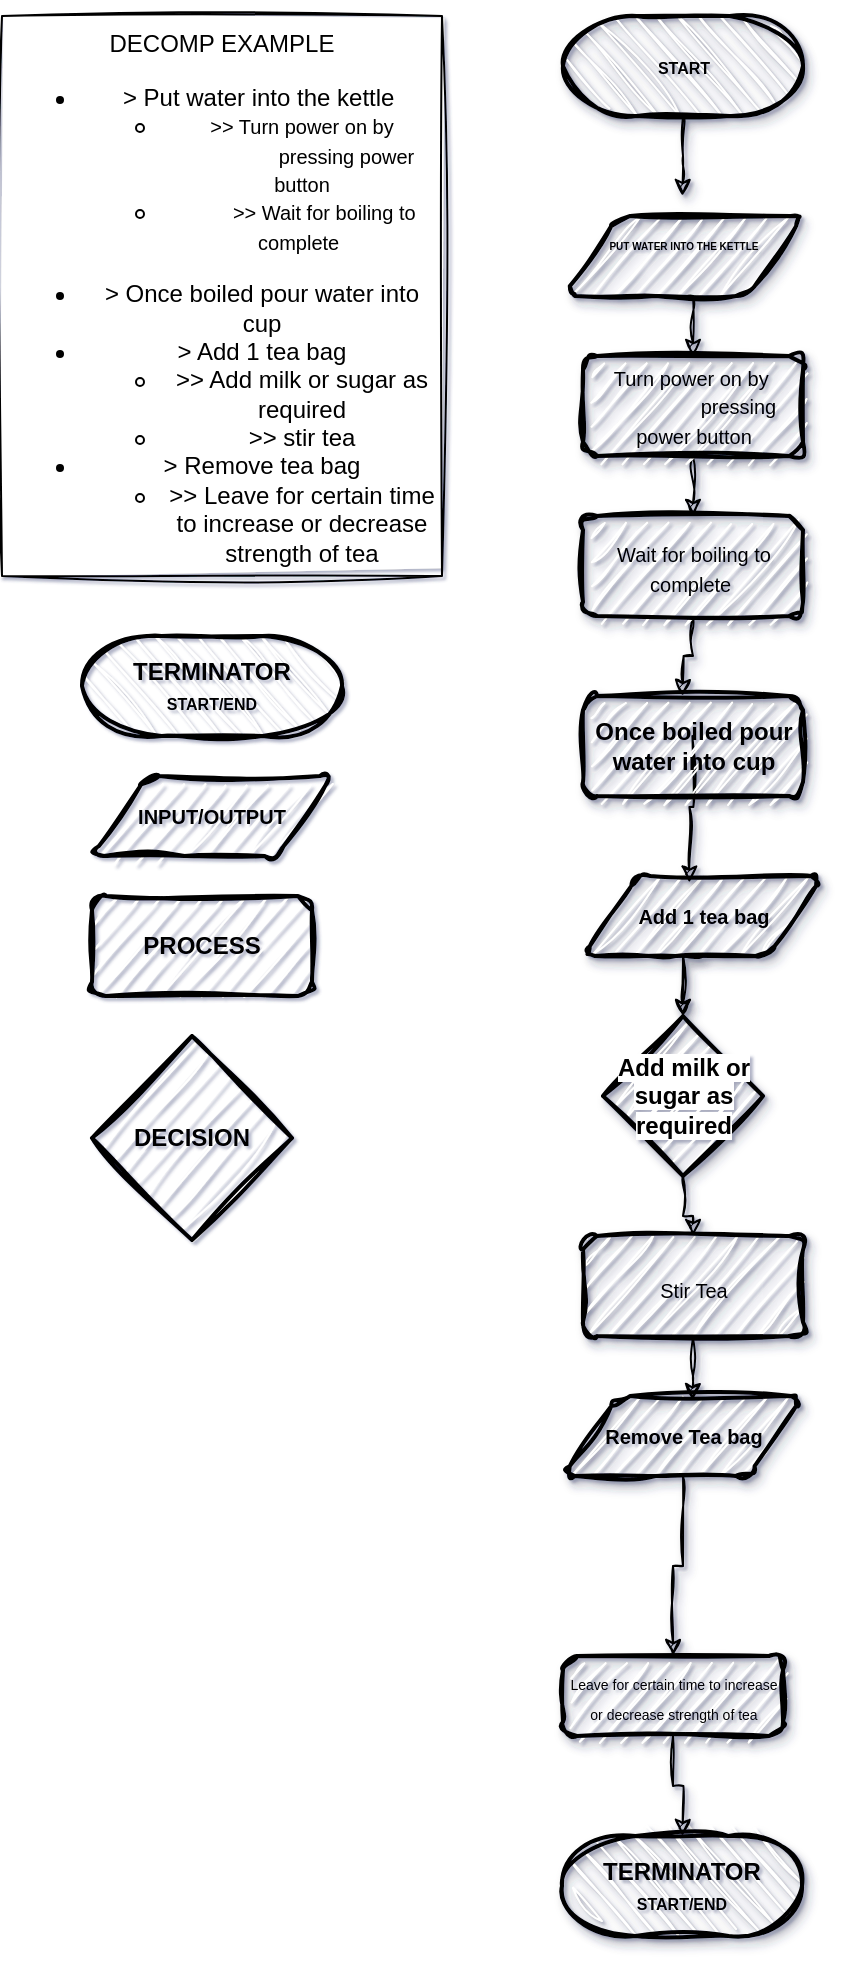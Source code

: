 <mxfile version="26.2.14">
  <diagram name="Page-1" id="hdfUu6miAbO8KPyTUcIj">
    <mxGraphModel dx="542" dy="1003" grid="1" gridSize="10" guides="1" tooltips="1" connect="1" arrows="1" fold="1" page="1" pageScale="1" pageWidth="827" pageHeight="1169" background="#ffffff" math="0" shadow="1" adaptiveColors="auto">
      <root>
        <mxCell id="0" />
        <mxCell id="1" parent="0" />
        <mxCell id="lo5BohARaPk3vTkeO70g-3" value="&lt;b&gt;&lt;font style=&quot;color: light-dark(rgb(0, 0, 0), rgb(1, 1, 1));&quot;&gt;TERMINATOR&lt;/font&gt;&lt;/b&gt;&lt;div&gt;&lt;b&gt;&lt;font style=&quot;color: light-dark(rgb(0, 0, 0), rgb(1, 1, 1)); font-size: 8px;&quot;&gt;START/END&lt;/font&gt;&lt;/b&gt;&lt;/div&gt;" style="strokeWidth=2;html=1;shape=mxgraph.flowchart.terminator;whiteSpace=wrap;direction=east;flipH=0;flipV=1;fillColor=light-dark(#FFFFFF,#FFB570);sketch=1;curveFitting=1;jiggle=2;" vertex="1" parent="1">
          <mxGeometry x="160" y="350" width="130" height="50" as="geometry" />
        </mxCell>
        <mxCell id="lo5BohARaPk3vTkeO70g-5" value="DECISION" style="strokeWidth=2;html=1;shape=mxgraph.flowchart.decision;whiteSpace=wrap;fillColor=light-dark(#FFFFFF,#3333FF);fontStyle=1;sketch=1;curveFitting=1;jiggle=2;" vertex="1" parent="1">
          <mxGeometry x="165" y="550" width="100" height="102" as="geometry" />
        </mxCell>
        <mxCell id="lo5BohARaPk3vTkeO70g-6" value="&lt;font style=&quot;color: light-dark(rgb(0, 0, 0), rgb(0, 0, 0));&quot;&gt;&lt;b&gt;PROCESS&lt;/b&gt;&lt;/font&gt;" style="rounded=1;whiteSpace=wrap;html=1;absoluteArcSize=1;arcSize=14;strokeWidth=2;fillColor=light-dark(#FFFFFF,#66CC00);sketch=1;curveFitting=1;jiggle=2;" vertex="1" parent="1">
          <mxGeometry x="165" y="480" width="110" height="50" as="geometry" />
        </mxCell>
        <mxCell id="lo5BohARaPk3vTkeO70g-11" value="&lt;div&gt;&lt;br&gt;&lt;/div&gt;&lt;div&gt;DECOMP EXAMPLE&lt;/div&gt;&lt;ul&gt;&lt;li&gt;&amp;gt; Put water into the kettle&amp;nbsp;&lt;/li&gt;&lt;ul&gt;&lt;li&gt;&lt;font style=&quot;font-size: 10px;&quot;&gt;&amp;gt;&amp;gt; Turn power on by &lt;span style=&quot;background-color: transparent; color: light-dark(rgb(0, 0, 0), rgb(255, 255, 255)); white-space: pre;&quot;&gt;&#x9;&lt;/span&gt;&lt;span style=&quot;background-color: transparent; color: light-dark(rgb(0, 0, 0), rgb(255, 255, 255)); white-space: pre;&quot;&gt;&#x9;&lt;/span&gt;&lt;span style=&quot;background-color: transparent; color: light-dark(rgb(0, 0, 0), rgb(255, 255, 255));&quot;&gt;pressing power button&lt;/span&gt;&lt;/font&gt;&lt;/li&gt;&lt;li&gt;&lt;font style=&quot;background-color: transparent; color: light-dark(rgb(0, 0, 0), rgb(255, 255, 255)); font-size: 10px;&quot;&gt;&lt;span style=&quot;white-space: pre;&quot;&gt;&#x9;&lt;/span&gt;&amp;gt;&amp;gt; Wait for boiling to complete&lt;/font&gt;&lt;span style=&quot;background-color: transparent; color: light-dark(rgb(0, 0, 0), rgb(255, 255, 255));&quot;&gt;&amp;nbsp;&lt;/span&gt;&lt;/li&gt;&lt;/ul&gt;&lt;/ul&gt;&lt;ul&gt;&lt;li&gt;&amp;gt; Once boiled pour water into cup&lt;/li&gt;&lt;li&gt;&amp;gt; Add 1 tea bag&lt;/li&gt;&lt;ul&gt;&lt;li&gt;&amp;gt;&amp;gt; Add milk or sugar as required&lt;/li&gt;&lt;li&gt;&amp;gt;&amp;gt; stir tea&lt;/li&gt;&lt;/ul&gt;&lt;li&gt;&lt;span style=&quot;background-color: transparent; color: light-dark(rgb(0, 0, 0), rgb(255, 255, 255));&quot;&gt;&amp;gt; Remove tea bag&lt;/span&gt;&lt;/li&gt;&lt;ul&gt;&lt;li&gt;&amp;gt;&amp;gt; Leave for certain time to increase or decrease strength of tea&lt;/li&gt;&lt;/ul&gt;&lt;/ul&gt;" style="rounded=0;whiteSpace=wrap;html=1;sketch=1;curveFitting=1;jiggle=2;" vertex="1" parent="1">
          <mxGeometry x="120" y="40" width="220" height="280" as="geometry" />
        </mxCell>
        <mxCell id="lo5BohARaPk3vTkeO70g-33" value="&lt;font style=&quot;font-size: 10px;&quot; color=&quot;#000000&quot;&gt;&lt;b style=&quot;&quot;&gt;INPUT/OUTPUT&lt;/b&gt;&lt;/font&gt;" style="shape=parallelogram;html=1;strokeWidth=2;perimeter=parallelogramPerimeter;whiteSpace=wrap;rounded=1;arcSize=12;size=0.23;fillColor=light-dark(#FFFFFF,#3399FF);sketch=1;curveFitting=1;jiggle=2;" vertex="1" parent="1">
          <mxGeometry x="165" y="420" width="120" height="40" as="geometry" />
        </mxCell>
        <mxCell id="lo5BohARaPk3vTkeO70g-41" value="" style="group;shadow=1;sketch=1;curveFitting=1;jiggle=2;fillColor=none;" vertex="1" connectable="0" parent="1">
          <mxGeometry x="400" y="40" width="130.5" height="960" as="geometry" />
        </mxCell>
        <mxCell id="lo5BohARaPk3vTkeO70g-12" value="&lt;div&gt;&lt;b&gt;&lt;font style=&quot;color: light-dark(rgb(0, 0, 0), rgb(1, 1, 1)); font-size: 8px;&quot;&gt;START&lt;/font&gt;&lt;/b&gt;&lt;/div&gt;" style="strokeWidth=2;html=1;shape=mxgraph.flowchart.terminator;whiteSpace=wrap;direction=east;flipH=0;flipV=1;fillColor=light-dark(#FFFFFF,#FFB570);shadow=1;sketch=1;curveFitting=1;jiggle=2;" vertex="1" parent="lo5BohARaPk3vTkeO70g-41">
          <mxGeometry x="0.5" width="120" height="50" as="geometry" />
        </mxCell>
        <mxCell id="lo5BohARaPk3vTkeO70g-15" value="&lt;font style=&quot;font-size: 5px;&quot;&gt;&lt;b style=&quot;&quot;&gt;PUT WATER INTO THE KETTLE&lt;/b&gt;&lt;/font&gt;&lt;div&gt;&lt;font style=&quot;font-size: 10px; color: light-dark(rgb(0, 0, 0), rgb(0, 0, 0));&quot;&gt;&lt;b&gt;&lt;br&gt;&lt;/b&gt;&lt;/font&gt;&lt;/div&gt;" style="shape=parallelogram;html=1;strokeWidth=2;perimeter=parallelogramPerimeter;whiteSpace=wrap;rounded=1;arcSize=12;size=0.23;fillColor=light-dark(#FFFFFF,#3399FF);shadow=1;sketch=1;curveFitting=1;jiggle=2;" vertex="1" parent="lo5BohARaPk3vTkeO70g-41">
          <mxGeometry x="0.5" y="100" width="120" height="40" as="geometry" />
        </mxCell>
        <mxCell id="lo5BohARaPk3vTkeO70g-34" value="&lt;font style=&quot;font-size: 10px;&quot; color=&quot;#000000&quot;&gt;&lt;b style=&quot;&quot;&gt;Remove Tea bag&lt;/b&gt;&lt;/font&gt;" style="shape=parallelogram;html=1;strokeWidth=2;perimeter=parallelogramPerimeter;whiteSpace=wrap;rounded=1;arcSize=12;size=0.23;fillColor=light-dark(#FFFFFF,#3399FF);shadow=1;sketch=1;curveFitting=1;jiggle=2;" vertex="1" parent="lo5BohARaPk3vTkeO70g-41">
          <mxGeometry x="0.5" y="690" width="120" height="40" as="geometry" />
        </mxCell>
        <mxCell id="lo5BohARaPk3vTkeO70g-39" value="&lt;b&gt;&lt;font style=&quot;color: light-dark(rgb(0, 0, 0), rgb(1, 1, 1));&quot;&gt;TERMINATOR&lt;/font&gt;&lt;/b&gt;&lt;div&gt;&lt;b&gt;&lt;font style=&quot;color: light-dark(rgb(0, 0, 0), rgb(1, 1, 1)); font-size: 8px;&quot;&gt;START/END&lt;/font&gt;&lt;/b&gt;&lt;/div&gt;" style="strokeWidth=2;html=1;shape=mxgraph.flowchart.terminator;whiteSpace=wrap;direction=east;flipH=0;flipV=1;fillColor=light-dark(#FFFFFF,#FFB570);shadow=1;sketch=1;curveFitting=1;jiggle=2;" vertex="1" parent="lo5BohARaPk3vTkeO70g-41">
          <mxGeometry y="910" width="120" height="50" as="geometry" />
        </mxCell>
        <mxCell id="lo5BohARaPk3vTkeO70g-40" value="" style="group;shadow=1;sketch=1;curveFitting=1;jiggle=2;" vertex="1" connectable="0" parent="lo5BohARaPk3vTkeO70g-41">
          <mxGeometry x="0.5" y="90" width="130" height="820" as="geometry" />
        </mxCell>
        <mxCell id="lo5BohARaPk3vTkeO70g-2" value="&lt;font color=&quot;#000000&quot;&gt;&lt;span style=&quot;font-size: 10px;&quot;&gt;&lt;b&gt;Add 1 tea bag&lt;/b&gt;&lt;/span&gt;&lt;/font&gt;" style="shape=parallelogram;html=1;strokeWidth=2;perimeter=parallelogramPerimeter;whiteSpace=wrap;rounded=1;arcSize=12;size=0.23;fillColor=light-dark(#FFFFFF,#3399FF);shadow=1;sketch=1;curveFitting=1;jiggle=2;" vertex="1" parent="lo5BohARaPk3vTkeO70g-40">
          <mxGeometry x="10" y="340" width="120" height="40" as="geometry" />
        </mxCell>
        <mxCell id="lo5BohARaPk3vTkeO70g-13" style="edgeStyle=orthogonalEdgeStyle;rounded=0;orthogonalLoop=1;jettySize=auto;html=1;exitX=0.5;exitY=0;exitDx=0;exitDy=0;exitPerimeter=0;shadow=1;sketch=1;curveFitting=1;jiggle=2;" edge="1" parent="lo5BohARaPk3vTkeO70g-40" source="lo5BohARaPk3vTkeO70g-12">
          <mxGeometry relative="1" as="geometry">
            <mxPoint x="59.75" as="targetPoint" />
          </mxGeometry>
        </mxCell>
        <mxCell id="lo5BohARaPk3vTkeO70g-19" style="edgeStyle=orthogonalEdgeStyle;rounded=0;orthogonalLoop=1;jettySize=auto;html=1;exitX=0.5;exitY=1;exitDx=0;exitDy=0;entryX=0.5;entryY=0;entryDx=0;entryDy=0;shadow=1;sketch=1;curveFitting=1;jiggle=2;" edge="1" parent="lo5BohARaPk3vTkeO70g-40" source="lo5BohARaPk3vTkeO70g-16" target="lo5BohARaPk3vTkeO70g-17">
          <mxGeometry relative="1" as="geometry" />
        </mxCell>
        <mxCell id="lo5BohARaPk3vTkeO70g-16" value="&lt;div&gt;&lt;span style=&quot;background-color: transparent; color: light-dark(rgb(0, 0, 0), rgb(255, 255, 255)); font-size: 10px;&quot;&gt;Turn power on by&amp;nbsp;&lt;/span&gt;&lt;span style=&quot;background-color: transparent; color: light-dark(rgb(0, 0, 0), rgb(255, 255, 255)); font-size: 10px; white-space: pre;&quot;&gt;&#x9;&lt;/span&gt;&lt;span style=&quot;background-color: transparent; color: light-dark(rgb(0, 0, 0), rgb(255, 255, 255)); font-size: 10px; white-space: pre;&quot;&gt;&#x9;&lt;/span&gt;&lt;span style=&quot;background-color: transparent; color: light-dark(rgb(0, 0, 0), rgb(255, 255, 255)); font-size: 10px;&quot;&gt;pressing power button&lt;/span&gt;&lt;/div&gt;" style="rounded=1;whiteSpace=wrap;html=1;absoluteArcSize=1;arcSize=14;strokeWidth=2;fillColor=light-dark(#FFFFFF,#66CC00);shadow=1;sketch=1;curveFitting=1;jiggle=2;" vertex="1" parent="lo5BohARaPk3vTkeO70g-40">
          <mxGeometry x="10" y="80" width="110" height="50" as="geometry" />
        </mxCell>
        <mxCell id="lo5BohARaPk3vTkeO70g-20" style="edgeStyle=orthogonalEdgeStyle;rounded=0;orthogonalLoop=1;jettySize=auto;html=1;exitX=0.5;exitY=1;exitDx=0;exitDy=0;shadow=1;sketch=1;curveFitting=1;jiggle=2;" edge="1" parent="lo5BohARaPk3vTkeO70g-40" source="lo5BohARaPk3vTkeO70g-17">
          <mxGeometry relative="1" as="geometry">
            <mxPoint x="59.75" y="250" as="targetPoint" />
          </mxGeometry>
        </mxCell>
        <mxCell id="lo5BohARaPk3vTkeO70g-17" value="&lt;div&gt;&lt;font style=&quot;background-color: transparent; color: light-dark(rgb(0, 0, 0), rgb(255, 255, 255)); font-size: 10px;&quot;&gt;&lt;br&gt;&lt;/font&gt;&lt;/div&gt;&lt;font style=&quot;background-color: transparent; color: light-dark(rgb(0, 0, 0), rgb(255, 255, 255)); font-size: 10px;&quot;&gt;Wait for boiling to complete&lt;/font&gt;&lt;span style=&quot;background-color: transparent; color: light-dark(rgb(0, 0, 0), rgb(255, 255, 255));&quot;&gt;&amp;nbsp;&lt;/span&gt;&lt;ul&gt;&lt;/ul&gt;" style="rounded=1;whiteSpace=wrap;html=1;absoluteArcSize=1;arcSize=14;strokeWidth=2;fillColor=light-dark(#FFFFFF,#66CC00);shadow=1;sketch=1;curveFitting=1;jiggle=2;" vertex="1" parent="lo5BohARaPk3vTkeO70g-40">
          <mxGeometry x="10" y="160" width="110" height="50" as="geometry" />
        </mxCell>
        <mxCell id="lo5BohARaPk3vTkeO70g-24" style="edgeStyle=orthogonalEdgeStyle;rounded=0;orthogonalLoop=1;jettySize=auto;html=1;exitX=0.5;exitY=1;exitDx=0;exitDy=0;entryX=0.443;entryY=0.083;entryDx=0;entryDy=0;entryPerimeter=0;shadow=1;sketch=1;curveFitting=1;jiggle=2;" edge="1" parent="lo5BohARaPk3vTkeO70g-40" target="lo5BohARaPk3vTkeO70g-2">
          <mxGeometry relative="1" as="geometry">
            <mxPoint x="64.69" y="270" as="sourcePoint" />
            <mxPoint x="70" y="320" as="targetPoint" />
          </mxGeometry>
        </mxCell>
        <mxCell id="lo5BohARaPk3vTkeO70g-23" value="&lt;div&gt;&lt;font style=&quot;background-color: transparent; color: light-dark(rgb(0, 0, 0), rgb(255, 255, 255)); font-size: 10px;&quot;&gt;&lt;br&gt;&lt;/font&gt;&lt;/div&gt;&lt;span style=&quot;font-size: 10px;&quot;&gt;Stir Tea&lt;/span&gt;&lt;ul&gt;&lt;/ul&gt;" style="rounded=1;whiteSpace=wrap;html=1;absoluteArcSize=1;arcSize=14;strokeWidth=2;fillColor=light-dark(#FFFFFF,#66CC00);shadow=1;sketch=1;curveFitting=1;jiggle=2;" vertex="1" parent="lo5BohARaPk3vTkeO70g-40">
          <mxGeometry x="10" y="520" width="110" height="50" as="geometry" />
        </mxCell>
        <mxCell id="lo5BohARaPk3vTkeO70g-25" value="&lt;font color=&quot;#000000&quot;&gt;&lt;b&gt;Once boiled pour water into cup&lt;/b&gt;&lt;/font&gt;" style="rounded=1;whiteSpace=wrap;html=1;absoluteArcSize=1;arcSize=14;strokeWidth=2;fillColor=light-dark(#FFFFFF,#66CC00);shadow=1;sketch=1;curveFitting=1;jiggle=2;" vertex="1" parent="lo5BohARaPk3vTkeO70g-40">
          <mxGeometry x="10" y="250" width="110" height="50" as="geometry" />
        </mxCell>
        <mxCell id="lo5BohARaPk3vTkeO70g-32" style="edgeStyle=orthogonalEdgeStyle;rounded=0;orthogonalLoop=1;jettySize=auto;html=1;shadow=1;sketch=1;curveFitting=1;jiggle=2;" edge="1" parent="lo5BohARaPk3vTkeO70g-40" source="lo5BohARaPk3vTkeO70g-28" target="lo5BohARaPk3vTkeO70g-23">
          <mxGeometry relative="1" as="geometry" />
        </mxCell>
        <mxCell id="lo5BohARaPk3vTkeO70g-28" value="&lt;span style=&quot;background-color: light-dark(#ffffff, var(--ge-dark-color, #121212));&quot;&gt;&lt;font style=&quot;color: light-dark(rgb(0, 0, 0), rgb(255, 255, 153));&quot;&gt;Add milk or sugar as required&lt;/font&gt;&lt;/span&gt;" style="strokeWidth=2;html=1;shape=mxgraph.flowchart.decision;whiteSpace=wrap;fillColor=light-dark(#FFFFFF,#3333FF);fontStyle=1;shadow=1;sketch=1;curveFitting=1;jiggle=2;" vertex="1" parent="lo5BohARaPk3vTkeO70g-40">
          <mxGeometry x="20" y="410" width="80" height="80" as="geometry" />
        </mxCell>
        <mxCell id="lo5BohARaPk3vTkeO70g-30" style="edgeStyle=orthogonalEdgeStyle;rounded=0;orthogonalLoop=1;jettySize=auto;html=1;exitX=0.5;exitY=1;exitDx=0;exitDy=0;entryX=0.5;entryY=0;entryDx=0;entryDy=0;entryPerimeter=0;shadow=1;sketch=1;curveFitting=1;jiggle=2;" edge="1" parent="lo5BohARaPk3vTkeO70g-40" source="lo5BohARaPk3vTkeO70g-2" target="lo5BohARaPk3vTkeO70g-28">
          <mxGeometry relative="1" as="geometry" />
        </mxCell>
        <mxCell id="lo5BohARaPk3vTkeO70g-31" style="edgeStyle=orthogonalEdgeStyle;rounded=0;orthogonalLoop=1;jettySize=auto;html=1;exitX=0.5;exitY=1;exitDx=0;exitDy=0;entryX=0.5;entryY=0;entryDx=0;entryDy=0;entryPerimeter=0;shadow=1;sketch=1;curveFitting=1;jiggle=2;" edge="1" parent="lo5BohARaPk3vTkeO70g-40" source="lo5BohARaPk3vTkeO70g-2" target="lo5BohARaPk3vTkeO70g-28">
          <mxGeometry relative="1" as="geometry" />
        </mxCell>
        <mxCell id="lo5BohARaPk3vTkeO70g-38" style="edgeStyle=orthogonalEdgeStyle;rounded=0;orthogonalLoop=1;jettySize=auto;html=1;exitX=0.5;exitY=1;exitDx=0;exitDy=0;shadow=1;sketch=1;curveFitting=1;jiggle=2;" edge="1" parent="lo5BohARaPk3vTkeO70g-40" source="lo5BohARaPk3vTkeO70g-36">
          <mxGeometry relative="1" as="geometry">
            <mxPoint x="59.714" y="820" as="targetPoint" />
          </mxGeometry>
        </mxCell>
        <mxCell id="lo5BohARaPk3vTkeO70g-36" value="&lt;span style=&quot;background-color: transparent; color: light-dark(rgb(0, 0, 0), rgb(255, 255, 255));&quot;&gt;&lt;font style=&quot;font-size: 7px;&quot;&gt;Leave for certain time to increase or decrease strength of tea&lt;/font&gt;&lt;/span&gt;" style="rounded=1;whiteSpace=wrap;html=1;absoluteArcSize=1;arcSize=14;strokeWidth=2;fillColor=light-dark(#FFFFFF,#66CC00);shadow=1;sketch=1;curveFitting=1;jiggle=2;" vertex="1" parent="lo5BohARaPk3vTkeO70g-40">
          <mxGeometry y="730" width="110" height="40" as="geometry" />
        </mxCell>
        <mxCell id="lo5BohARaPk3vTkeO70g-18" style="edgeStyle=orthogonalEdgeStyle;rounded=0;orthogonalLoop=1;jettySize=auto;html=1;exitX=0.5;exitY=1;exitDx=0;exitDy=0;entryX=0.5;entryY=0;entryDx=0;entryDy=0;shadow=1;sketch=1;curveFitting=1;jiggle=2;" edge="1" parent="lo5BohARaPk3vTkeO70g-41" source="lo5BohARaPk3vTkeO70g-15" target="lo5BohARaPk3vTkeO70g-16">
          <mxGeometry relative="1" as="geometry" />
        </mxCell>
        <mxCell id="lo5BohARaPk3vTkeO70g-35" style="edgeStyle=orthogonalEdgeStyle;rounded=0;orthogonalLoop=1;jettySize=auto;html=1;entryX=0.54;entryY=0.052;entryDx=0;entryDy=0;entryPerimeter=0;shadow=1;sketch=1;curveFitting=1;jiggle=2;" edge="1" parent="lo5BohARaPk3vTkeO70g-41" source="lo5BohARaPk3vTkeO70g-23" target="lo5BohARaPk3vTkeO70g-34">
          <mxGeometry relative="1" as="geometry" />
        </mxCell>
        <mxCell id="lo5BohARaPk3vTkeO70g-37" style="edgeStyle=orthogonalEdgeStyle;rounded=0;orthogonalLoop=1;jettySize=auto;html=1;exitX=0.5;exitY=1;exitDx=0;exitDy=0;entryX=0.5;entryY=0;entryDx=0;entryDy=0;shadow=1;sketch=1;curveFitting=1;jiggle=2;" edge="1" parent="lo5BohARaPk3vTkeO70g-41" source="lo5BohARaPk3vTkeO70g-34" target="lo5BohARaPk3vTkeO70g-36">
          <mxGeometry relative="1" as="geometry" />
        </mxCell>
      </root>
    </mxGraphModel>
  </diagram>
</mxfile>
